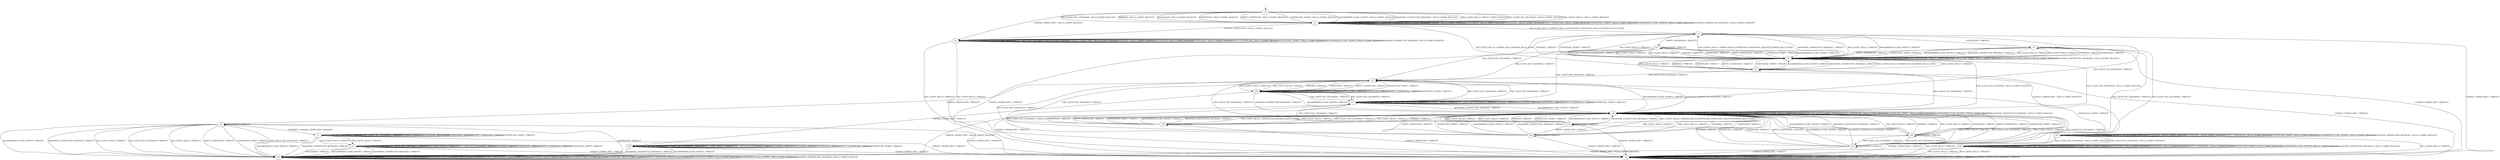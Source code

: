 digraph h8 {
s0 [label="s0"];
s1 [label="s1"];
s2 [label="s2"];
s3 [label="s3"];
s4 [label="s4"];
s17 [label="s17"];
s5 [label="s5"];
s8 [label="s8"];
s9 [label="s9"];
s13 [label="s13"];
s21 [label="s21"];
s6 [label="s6"];
s12 [label="s12"];
s14 [label="s14"];
s18 [label="s18"];
s23 [label="s23"];
s7 [label="s7"];
s10 [label="s10"];
s15 [label="s15"];
s19 [label="s19"];
s20 [label="s20"];
s24 [label="s24"];
s11 [label="s11"];
s16 [label="s16"];
s22 [label="s22"];
s0 -> s1 [label="RSA_CLIENT_HELLO / HELLO_VERIFY_REQUEST"];
s0 -> s1 [label="RSA_CLIENT_KEY_EXCHANGE / HELLO_VERIFY_REQUEST"];
s0 -> s1 [label="PSK_CLIENT_HELLO / HELLO_VERIFY_REQUEST"];
s0 -> s1 [label="PSK_CLIENT_KEY_EXCHANGE / HELLO_VERIFY_REQUEST"];
s0 -> s2 [label="CHANGE_CIPHER_SPEC / HELLO_VERIFY_REQUEST"];
s0 -> s1 [label="FINISHED / HELLO_VERIFY_REQUEST"];
s0 -> s1 [label="APPLICATION / HELLO_VERIFY_REQUEST"];
s0 -> s1 [label="CERTIFICATE / HELLO_VERIFY_REQUEST"];
s0 -> s1 [label="EMPTY_CERTIFICATE / HELLO_VERIFY_REQUEST"];
s0 -> s1 [label="CERTIFICATE_VERIFY / HELLO_VERIFY_REQUEST"];
s0 -> s1 [label="Alert(WARNING,CLOSE_NOTIFY) / HELLO_VERIFY_REQUEST"];
s0 -> s1 [label="Alert(FATAL,UNEXPECTED_MESSAGE) / HELLO_VERIFY_REQUEST"];
s1 -> s3 [label="RSA_CLIENT_HELLO / SERVER_HELLO,CERTIFICATE,CERTIFICATE_REQUEST,SERVER_HELLO_DONE"];
s1 -> s1 [label="RSA_CLIENT_KEY_EXCHANGE / HELLO_VERIFY_REQUEST"];
s1 -> s17 [label="PSK_CLIENT_HELLO / SERVER_HELLO,SERVER_HELLO_DONE"];
s1 -> s1 [label="PSK_CLIENT_KEY_EXCHANGE / HELLO_VERIFY_REQUEST"];
s1 -> s2 [label="CHANGE_CIPHER_SPEC / HELLO_VERIFY_REQUEST"];
s1 -> s1 [label="FINISHED / HELLO_VERIFY_REQUEST"];
s1 -> s1 [label="APPLICATION / HELLO_VERIFY_REQUEST"];
s1 -> s1 [label="CERTIFICATE / HELLO_VERIFY_REQUEST"];
s1 -> s1 [label="EMPTY_CERTIFICATE / HELLO_VERIFY_REQUEST"];
s1 -> s1 [label="CERTIFICATE_VERIFY / HELLO_VERIFY_REQUEST"];
s1 -> s1 [label="Alert(WARNING,CLOSE_NOTIFY) / HELLO_VERIFY_REQUEST"];
s1 -> s1 [label="Alert(FATAL,UNEXPECTED_MESSAGE) / HELLO_VERIFY_REQUEST"];
s2 -> s4 [label="RSA_CLIENT_HELLO / TIMEOUT"];
s2 -> s2 [label="RSA_CLIENT_KEY_EXCHANGE / HELLO_VERIFY_REQUEST"];
s2 -> s4 [label="PSK_CLIENT_HELLO / TIMEOUT"];
s2 -> s2 [label="PSK_CLIENT_KEY_EXCHANGE / HELLO_VERIFY_REQUEST"];
s2 -> s2 [label="CHANGE_CIPHER_SPEC / HELLO_VERIFY_REQUEST"];
s2 -> s2 [label="FINISHED / HELLO_VERIFY_REQUEST"];
s2 -> s2 [label="APPLICATION / HELLO_VERIFY_REQUEST"];
s2 -> s2 [label="CERTIFICATE / HELLO_VERIFY_REQUEST"];
s2 -> s2 [label="EMPTY_CERTIFICATE / HELLO_VERIFY_REQUEST"];
s2 -> s2 [label="CERTIFICATE_VERIFY / HELLO_VERIFY_REQUEST"];
s2 -> s2 [label="Alert(WARNING,CLOSE_NOTIFY) / HELLO_VERIFY_REQUEST"];
s2 -> s2 [label="Alert(FATAL,UNEXPECTED_MESSAGE) / HELLO_VERIFY_REQUEST"];
s3 -> s8 [label="RSA_CLIENT_HELLO / TIMEOUT"];
s3 -> s5 [label="RSA_CLIENT_KEY_EXCHANGE / TIMEOUT"];
s3 -> s8 [label="PSK_CLIENT_HELLO / TIMEOUT"];
s3 -> s13 [label="PSK_CLIENT_KEY_EXCHANGE / TIMEOUT"];
s3 -> s4 [label="CHANGE_CIPHER_SPEC / TIMEOUT"];
s3 -> s8 [label="FINISHED / TIMEOUT"];
s3 -> s3 [label="APPLICATION / TIMEOUT"];
s3 -> s9 [label="CERTIFICATE / TIMEOUT"];
s3 -> s21 [label="EMPTY_CERTIFICATE / TIMEOUT"];
s3 -> s8 [label="CERTIFICATE_VERIFY / TIMEOUT"];
s3 -> s8 [label="Alert(WARNING,CLOSE_NOTIFY) / TIMEOUT"];
s3 -> s8 [label="Alert(FATAL,UNEXPECTED_MESSAGE) / TIMEOUT"];
s4 -> s4 [label="RSA_CLIENT_HELLO / TIMEOUT"];
s4 -> s4 [label="RSA_CLIENT_KEY_EXCHANGE / TIMEOUT"];
s4 -> s4 [label="PSK_CLIENT_HELLO / TIMEOUT"];
s4 -> s4 [label="PSK_CLIENT_KEY_EXCHANGE / TIMEOUT"];
s4 -> s4 [label="CHANGE_CIPHER_SPEC / TIMEOUT"];
s4 -> s4 [label="FINISHED / TIMEOUT"];
s4 -> s4 [label="APPLICATION / TIMEOUT"];
s4 -> s4 [label="CERTIFICATE / TIMEOUT"];
s4 -> s4 [label="EMPTY_CERTIFICATE / TIMEOUT"];
s4 -> s4 [label="CERTIFICATE_VERIFY / TIMEOUT"];
s4 -> s4 [label="Alert(WARNING,CLOSE_NOTIFY) / TIMEOUT"];
s4 -> s4 [label="Alert(FATAL,UNEXPECTED_MESSAGE) / TIMEOUT"];
s17 -> s8 [label="RSA_CLIENT_HELLO / TIMEOUT"];
s17 -> s14 [label="RSA_CLIENT_KEY_EXCHANGE / TIMEOUT"];
s17 -> s8 [label="PSK_CLIENT_HELLO / TIMEOUT"];
s17 -> s5 [label="PSK_CLIENT_KEY_EXCHANGE / TIMEOUT"];
s17 -> s4 [label="CHANGE_CIPHER_SPEC / TIMEOUT"];
s17 -> s8 [label="FINISHED / TIMEOUT"];
s17 -> s17 [label="APPLICATION / TIMEOUT"];
s17 -> s8 [label="CERTIFICATE / TIMEOUT"];
s17 -> s8 [label="EMPTY_CERTIFICATE / TIMEOUT"];
s17 -> s8 [label="CERTIFICATE_VERIFY / TIMEOUT"];
s17 -> s8 [label="Alert(WARNING,CLOSE_NOTIFY) / TIMEOUT"];
s17 -> s8 [label="Alert(FATAL,UNEXPECTED_MESSAGE) / TIMEOUT"];
s5 -> s18 [label="RSA_CLIENT_HELLO / TIMEOUT"];
s5 -> s13 [label="RSA_CLIENT_KEY_EXCHANGE / TIMEOUT"];
s5 -> s18 [label="PSK_CLIENT_HELLO / TIMEOUT"];
s5 -> s13 [label="PSK_CLIENT_KEY_EXCHANGE / TIMEOUT"];
s5 -> s6 [label="CHANGE_CIPHER_SPEC / TIMEOUT"];
s5 -> s18 [label="FINISHED / TIMEOUT"];
s5 -> s5 [label="APPLICATION / TIMEOUT"];
s5 -> s18 [label="CERTIFICATE / TIMEOUT"];
s5 -> s18 [label="EMPTY_CERTIFICATE / TIMEOUT"];
s5 -> s18 [label="CERTIFICATE_VERIFY / TIMEOUT"];
s5 -> s14 [label="Alert(WARNING,CLOSE_NOTIFY) / TIMEOUT"];
s5 -> s14 [label="Alert(FATAL,UNEXPECTED_MESSAGE) / TIMEOUT"];
s8 -> s3 [label="RSA_CLIENT_HELLO / SERVER_HELLO,CERTIFICATE,CERTIFICATE_REQUEST,SERVER_HELLO_DONE"];
s8 -> s14 [label="RSA_CLIENT_KEY_EXCHANGE / HELLO_VERIFY_REQUEST"];
s8 -> s17 [label="PSK_CLIENT_HELLO / SERVER_HELLO,SERVER_HELLO_DONE"];
s8 -> s14 [label="PSK_CLIENT_KEY_EXCHANGE / HELLO_VERIFY_REQUEST"];
s8 -> s23 [label="CHANGE_CIPHER_SPEC / HELLO_VERIFY_REQUEST"];
s8 -> s8 [label="FINISHED / HELLO_VERIFY_REQUEST"];
s8 -> s8 [label="APPLICATION / HELLO_VERIFY_REQUEST"];
s8 -> s8 [label="CERTIFICATE / HELLO_VERIFY_REQUEST"];
s8 -> s8 [label="EMPTY_CERTIFICATE / HELLO_VERIFY_REQUEST"];
s8 -> s8 [label="CERTIFICATE_VERIFY / HELLO_VERIFY_REQUEST"];
s8 -> s8 [label="Alert(WARNING,CLOSE_NOTIFY) / HELLO_VERIFY_REQUEST"];
s8 -> s8 [label="Alert(FATAL,UNEXPECTED_MESSAGE) / HELLO_VERIFY_REQUEST"];
s9 -> s8 [label="RSA_CLIENT_HELLO / TIMEOUT"];
s9 -> s12 [label="RSA_CLIENT_KEY_EXCHANGE / TIMEOUT"];
s9 -> s8 [label="PSK_CLIENT_HELLO / TIMEOUT"];
s9 -> s12 [label="PSK_CLIENT_KEY_EXCHANGE / TIMEOUT"];
s9 -> s4 [label="CHANGE_CIPHER_SPEC / TIMEOUT"];
s9 -> s8 [label="FINISHED / TIMEOUT"];
s9 -> s9 [label="APPLICATION / TIMEOUT"];
s9 -> s8 [label="CERTIFICATE / TIMEOUT"];
s9 -> s8 [label="EMPTY_CERTIFICATE / TIMEOUT"];
s9 -> s8 [label="CERTIFICATE_VERIFY / TIMEOUT"];
s9 -> s8 [label="Alert(WARNING,CLOSE_NOTIFY) / TIMEOUT"];
s9 -> s8 [label="Alert(FATAL,UNEXPECTED_MESSAGE) / TIMEOUT"];
s13 -> s13 [label="RSA_CLIENT_HELLO / TIMEOUT"];
s13 -> s13 [label="RSA_CLIENT_KEY_EXCHANGE / TIMEOUT"];
s13 -> s13 [label="PSK_CLIENT_HELLO / TIMEOUT"];
s13 -> s13 [label="PSK_CLIENT_KEY_EXCHANGE / TIMEOUT"];
s13 -> s4 [label="CHANGE_CIPHER_SPEC / TIMEOUT"];
s13 -> s13 [label="FINISHED / TIMEOUT"];
s13 -> s13 [label="APPLICATION / TIMEOUT"];
s13 -> s13 [label="CERTIFICATE / TIMEOUT"];
s13 -> s13 [label="EMPTY_CERTIFICATE / TIMEOUT"];
s13 -> s13 [label="CERTIFICATE_VERIFY / TIMEOUT"];
s13 -> s14 [label="Alert(WARNING,CLOSE_NOTIFY) / TIMEOUT"];
s13 -> s14 [label="Alert(FATAL,UNEXPECTED_MESSAGE) / TIMEOUT"];
s21 -> s8 [label="RSA_CLIENT_HELLO / TIMEOUT"];
s21 -> s5 [label="RSA_CLIENT_KEY_EXCHANGE / TIMEOUT"];
s21 -> s8 [label="PSK_CLIENT_HELLO / TIMEOUT"];
s21 -> s13 [label="PSK_CLIENT_KEY_EXCHANGE / TIMEOUT"];
s21 -> s4 [label="CHANGE_CIPHER_SPEC / TIMEOUT"];
s21 -> s8 [label="FINISHED / TIMEOUT"];
s21 -> s21 [label="APPLICATION / TIMEOUT"];
s21 -> s8 [label="CERTIFICATE / TIMEOUT"];
s21 -> s8 [label="EMPTY_CERTIFICATE / TIMEOUT"];
s21 -> s8 [label="CERTIFICATE_VERIFY / TIMEOUT"];
s21 -> s8 [label="Alert(WARNING,CLOSE_NOTIFY) / TIMEOUT"];
s21 -> s8 [label="Alert(FATAL,UNEXPECTED_MESSAGE) / TIMEOUT"];
s6 -> s10 [label="RSA_CLIENT_HELLO / TIMEOUT"];
s6 -> s10 [label="RSA_CLIENT_KEY_EXCHANGE / TIMEOUT"];
s6 -> s10 [label="PSK_CLIENT_HELLO / TIMEOUT"];
s6 -> s10 [label="PSK_CLIENT_KEY_EXCHANGE / TIMEOUT"];
s6 -> s4 [label="CHANGE_CIPHER_SPEC / TIMEOUT"];
s6 -> s7 [label="FINISHED / CHANGE_CIPHER_SPEC,FINISHED"];
s6 -> s6 [label="APPLICATION / TIMEOUT"];
s6 -> s10 [label="CERTIFICATE / TIMEOUT"];
s6 -> s10 [label="EMPTY_CERTIFICATE / TIMEOUT"];
s6 -> s10 [label="CERTIFICATE_VERIFY / TIMEOUT"];
s6 -> s10 [label="Alert(WARNING,CLOSE_NOTIFY) / TIMEOUT"];
s6 -> s10 [label="Alert(FATAL,UNEXPECTED_MESSAGE) / TIMEOUT"];
s12 -> s14 [label="RSA_CLIENT_HELLO / TIMEOUT"];
s12 -> s14 [label="RSA_CLIENT_KEY_EXCHANGE / TIMEOUT"];
s12 -> s14 [label="PSK_CLIENT_HELLO / TIMEOUT"];
s12 -> s14 [label="PSK_CLIENT_KEY_EXCHANGE / TIMEOUT"];
s12 -> s4 [label="CHANGE_CIPHER_SPEC / TIMEOUT"];
s12 -> s14 [label="FINISHED / TIMEOUT"];
s12 -> s12 [label="APPLICATION / TIMEOUT"];
s12 -> s14 [label="CERTIFICATE / TIMEOUT"];
s12 -> s14 [label="EMPTY_CERTIFICATE / TIMEOUT"];
s12 -> s5 [label="CERTIFICATE_VERIFY / TIMEOUT"];
s12 -> s14 [label="Alert(WARNING,CLOSE_NOTIFY) / TIMEOUT"];
s12 -> s14 [label="Alert(FATAL,UNEXPECTED_MESSAGE) / TIMEOUT"];
s14 -> s15 [label="RSA_CLIENT_HELLO / SERVER_HELLO,CERTIFICATE,CERTIFICATE_REQUEST,SERVER_HELLO_DONE"];
s14 -> s14 [label="RSA_CLIENT_KEY_EXCHANGE / HELLO_VERIFY_REQUEST"];
s14 -> s19 [label="PSK_CLIENT_HELLO / SERVER_HELLO,SERVER_HELLO_DONE"];
s14 -> s14 [label="PSK_CLIENT_KEY_EXCHANGE / HELLO_VERIFY_REQUEST"];
s14 -> s10 [label="CHANGE_CIPHER_SPEC / HELLO_VERIFY_REQUEST"];
s14 -> s14 [label="FINISHED / HELLO_VERIFY_REQUEST"];
s14 -> s14 [label="APPLICATION / HELLO_VERIFY_REQUEST"];
s14 -> s14 [label="CERTIFICATE / HELLO_VERIFY_REQUEST"];
s14 -> s14 [label="EMPTY_CERTIFICATE / HELLO_VERIFY_REQUEST"];
s14 -> s14 [label="CERTIFICATE_VERIFY / HELLO_VERIFY_REQUEST"];
s14 -> s14 [label="Alert(WARNING,CLOSE_NOTIFY) / HELLO_VERIFY_REQUEST"];
s14 -> s14 [label="Alert(FATAL,UNEXPECTED_MESSAGE) / HELLO_VERIFY_REQUEST"];
s18 -> s18 [label="RSA_CLIENT_HELLO / TIMEOUT"];
s18 -> s13 [label="RSA_CLIENT_KEY_EXCHANGE / TIMEOUT"];
s18 -> s18 [label="PSK_CLIENT_HELLO / TIMEOUT"];
s18 -> s13 [label="PSK_CLIENT_KEY_EXCHANGE / TIMEOUT"];
s18 -> s20 [label="CHANGE_CIPHER_SPEC / TIMEOUT"];
s18 -> s18 [label="FINISHED / TIMEOUT"];
s18 -> s18 [label="APPLICATION / TIMEOUT"];
s18 -> s18 [label="CERTIFICATE / TIMEOUT"];
s18 -> s18 [label="EMPTY_CERTIFICATE / TIMEOUT"];
s18 -> s18 [label="CERTIFICATE_VERIFY / TIMEOUT"];
s18 -> s14 [label="Alert(WARNING,CLOSE_NOTIFY) / TIMEOUT"];
s18 -> s14 [label="Alert(FATAL,UNEXPECTED_MESSAGE) / TIMEOUT"];
s23 -> s4 [label="RSA_CLIENT_HELLO / TIMEOUT"];
s23 -> s24 [label="RSA_CLIENT_KEY_EXCHANGE / HELLO_VERIFY_REQUEST"];
s23 -> s4 [label="PSK_CLIENT_HELLO / TIMEOUT"];
s23 -> s24 [label="PSK_CLIENT_KEY_EXCHANGE / HELLO_VERIFY_REQUEST"];
s23 -> s23 [label="CHANGE_CIPHER_SPEC / HELLO_VERIFY_REQUEST"];
s23 -> s23 [label="FINISHED / HELLO_VERIFY_REQUEST"];
s23 -> s23 [label="APPLICATION / HELLO_VERIFY_REQUEST"];
s23 -> s23 [label="CERTIFICATE / HELLO_VERIFY_REQUEST"];
s23 -> s23 [label="EMPTY_CERTIFICATE / HELLO_VERIFY_REQUEST"];
s23 -> s23 [label="CERTIFICATE_VERIFY / HELLO_VERIFY_REQUEST"];
s23 -> s23 [label="Alert(WARNING,CLOSE_NOTIFY) / HELLO_VERIFY_REQUEST"];
s23 -> s23 [label="Alert(FATAL,UNEXPECTED_MESSAGE) / HELLO_VERIFY_REQUEST"];
s7 -> s11 [label="RSA_CLIENT_HELLO / TIMEOUT"];
s7 -> s7 [label="RSA_CLIENT_KEY_EXCHANGE / TIMEOUT"];
s7 -> s11 [label="PSK_CLIENT_HELLO / TIMEOUT"];
s7 -> s7 [label="PSK_CLIENT_KEY_EXCHANGE / TIMEOUT"];
s7 -> s4 [label="CHANGE_CIPHER_SPEC / TIMEOUT"];
s7 -> s7 [label="FINISHED / TIMEOUT"];
s7 -> s7 [label="APPLICATION / APPLICATION"];
s7 -> s7 [label="CERTIFICATE / TIMEOUT"];
s7 -> s7 [label="EMPTY_CERTIFICATE / TIMEOUT"];
s7 -> s7 [label="CERTIFICATE_VERIFY / TIMEOUT"];
s7 -> s10 [label="Alert(WARNING,CLOSE_NOTIFY) / TIMEOUT"];
s7 -> s10 [label="Alert(FATAL,UNEXPECTED_MESSAGE) / TIMEOUT"];
s10 -> s10 [label="RSA_CLIENT_HELLO / HELLO_VERIFY_REQUEST"];
s10 -> s10 [label="RSA_CLIENT_KEY_EXCHANGE / HELLO_VERIFY_REQUEST"];
s10 -> s10 [label="PSK_CLIENT_HELLO / HELLO_VERIFY_REQUEST"];
s10 -> s10 [label="PSK_CLIENT_KEY_EXCHANGE / HELLO_VERIFY_REQUEST"];
s10 -> s10 [label="CHANGE_CIPHER_SPEC / HELLO_VERIFY_REQUEST"];
s10 -> s10 [label="FINISHED / HELLO_VERIFY_REQUEST"];
s10 -> s10 [label="APPLICATION / HELLO_VERIFY_REQUEST"];
s10 -> s10 [label="CERTIFICATE / HELLO_VERIFY_REQUEST"];
s10 -> s10 [label="EMPTY_CERTIFICATE / HELLO_VERIFY_REQUEST"];
s10 -> s10 [label="CERTIFICATE_VERIFY / HELLO_VERIFY_REQUEST"];
s10 -> s10 [label="Alert(WARNING,CLOSE_NOTIFY) / HELLO_VERIFY_REQUEST"];
s10 -> s10 [label="Alert(FATAL,UNEXPECTED_MESSAGE) / HELLO_VERIFY_REQUEST"];
s15 -> s14 [label="RSA_CLIENT_HELLO / TIMEOUT"];
s15 -> s5 [label="RSA_CLIENT_KEY_EXCHANGE / TIMEOUT"];
s15 -> s14 [label="PSK_CLIENT_HELLO / TIMEOUT"];
s15 -> s13 [label="PSK_CLIENT_KEY_EXCHANGE / TIMEOUT"];
s15 -> s4 [label="CHANGE_CIPHER_SPEC / TIMEOUT"];
s15 -> s14 [label="FINISHED / TIMEOUT"];
s15 -> s15 [label="APPLICATION / TIMEOUT"];
s15 -> s16 [label="CERTIFICATE / TIMEOUT"];
s15 -> s22 [label="EMPTY_CERTIFICATE / TIMEOUT"];
s15 -> s14 [label="CERTIFICATE_VERIFY / TIMEOUT"];
s15 -> s14 [label="Alert(WARNING,CLOSE_NOTIFY) / TIMEOUT"];
s15 -> s14 [label="Alert(FATAL,UNEXPECTED_MESSAGE) / TIMEOUT"];
s19 -> s14 [label="RSA_CLIENT_HELLO / TIMEOUT"];
s19 -> s14 [label="RSA_CLIENT_KEY_EXCHANGE / TIMEOUT"];
s19 -> s14 [label="PSK_CLIENT_HELLO / TIMEOUT"];
s19 -> s5 [label="PSK_CLIENT_KEY_EXCHANGE / TIMEOUT"];
s19 -> s4 [label="CHANGE_CIPHER_SPEC / TIMEOUT"];
s19 -> s14 [label="FINISHED / TIMEOUT"];
s19 -> s19 [label="APPLICATION / TIMEOUT"];
s19 -> s14 [label="CERTIFICATE / TIMEOUT"];
s19 -> s14 [label="EMPTY_CERTIFICATE / TIMEOUT"];
s19 -> s14 [label="CERTIFICATE_VERIFY / TIMEOUT"];
s19 -> s14 [label="Alert(WARNING,CLOSE_NOTIFY) / TIMEOUT"];
s19 -> s14 [label="Alert(FATAL,UNEXPECTED_MESSAGE) / TIMEOUT"];
s20 -> s20 [label="RSA_CLIENT_HELLO / TIMEOUT"];
s20 -> s20 [label="RSA_CLIENT_KEY_EXCHANGE / TIMEOUT"];
s20 -> s20 [label="PSK_CLIENT_HELLO / TIMEOUT"];
s20 -> s20 [label="PSK_CLIENT_KEY_EXCHANGE / TIMEOUT"];
s20 -> s4 [label="CHANGE_CIPHER_SPEC / TIMEOUT"];
s20 -> s20 [label="FINISHED / TIMEOUT"];
s20 -> s20 [label="APPLICATION / TIMEOUT"];
s20 -> s20 [label="CERTIFICATE / TIMEOUT"];
s20 -> s20 [label="EMPTY_CERTIFICATE / TIMEOUT"];
s20 -> s20 [label="CERTIFICATE_VERIFY / TIMEOUT"];
s20 -> s10 [label="Alert(WARNING,CLOSE_NOTIFY) / TIMEOUT"];
s20 -> s10 [label="Alert(FATAL,UNEXPECTED_MESSAGE) / TIMEOUT"];
s24 -> s4 [label="RSA_CLIENT_HELLO / TIMEOUT"];
s24 -> s24 [label="RSA_CLIENT_KEY_EXCHANGE / HELLO_VERIFY_REQUEST"];
s24 -> s4 [label="PSK_CLIENT_HELLO / TIMEOUT"];
s24 -> s24 [label="PSK_CLIENT_KEY_EXCHANGE / HELLO_VERIFY_REQUEST"];
s24 -> s10 [label="CHANGE_CIPHER_SPEC / HELLO_VERIFY_REQUEST"];
s24 -> s24 [label="FINISHED / HELLO_VERIFY_REQUEST"];
s24 -> s24 [label="APPLICATION / HELLO_VERIFY_REQUEST"];
s24 -> s24 [label="CERTIFICATE / HELLO_VERIFY_REQUEST"];
s24 -> s24 [label="EMPTY_CERTIFICATE / HELLO_VERIFY_REQUEST"];
s24 -> s24 [label="CERTIFICATE_VERIFY / HELLO_VERIFY_REQUEST"];
s24 -> s24 [label="Alert(WARNING,CLOSE_NOTIFY) / HELLO_VERIFY_REQUEST"];
s24 -> s24 [label="Alert(FATAL,UNEXPECTED_MESSAGE) / HELLO_VERIFY_REQUEST"];
s11 -> s11 [label="RSA_CLIENT_HELLO / TIMEOUT"];
s11 -> s11 [label="RSA_CLIENT_KEY_EXCHANGE / TIMEOUT"];
s11 -> s11 [label="PSK_CLIENT_HELLO / TIMEOUT"];
s11 -> s11 [label="PSK_CLIENT_KEY_EXCHANGE / TIMEOUT"];
s11 -> s4 [label="CHANGE_CIPHER_SPEC / TIMEOUT"];
s11 -> s11 [label="FINISHED / TIMEOUT"];
s11 -> s10 [label="APPLICATION / TIMEOUT"];
s11 -> s11 [label="CERTIFICATE / TIMEOUT"];
s11 -> s11 [label="EMPTY_CERTIFICATE / TIMEOUT"];
s11 -> s11 [label="CERTIFICATE_VERIFY / TIMEOUT"];
s11 -> s10 [label="Alert(WARNING,CLOSE_NOTIFY) / TIMEOUT"];
s11 -> s10 [label="Alert(FATAL,UNEXPECTED_MESSAGE) / TIMEOUT"];
s16 -> s14 [label="RSA_CLIENT_HELLO / TIMEOUT"];
s16 -> s12 [label="RSA_CLIENT_KEY_EXCHANGE / TIMEOUT"];
s16 -> s14 [label="PSK_CLIENT_HELLO / TIMEOUT"];
s16 -> s12 [label="PSK_CLIENT_KEY_EXCHANGE / TIMEOUT"];
s16 -> s4 [label="CHANGE_CIPHER_SPEC / TIMEOUT"];
s16 -> s14 [label="FINISHED / TIMEOUT"];
s16 -> s16 [label="APPLICATION / TIMEOUT"];
s16 -> s14 [label="CERTIFICATE / TIMEOUT"];
s16 -> s14 [label="EMPTY_CERTIFICATE / TIMEOUT"];
s16 -> s14 [label="CERTIFICATE_VERIFY / TIMEOUT"];
s16 -> s14 [label="Alert(WARNING,CLOSE_NOTIFY) / TIMEOUT"];
s16 -> s14 [label="Alert(FATAL,UNEXPECTED_MESSAGE) / TIMEOUT"];
s22 -> s14 [label="RSA_CLIENT_HELLO / TIMEOUT"];
s22 -> s5 [label="RSA_CLIENT_KEY_EXCHANGE / TIMEOUT"];
s22 -> s14 [label="PSK_CLIENT_HELLO / TIMEOUT"];
s22 -> s13 [label="PSK_CLIENT_KEY_EXCHANGE / TIMEOUT"];
s22 -> s4 [label="CHANGE_CIPHER_SPEC / TIMEOUT"];
s22 -> s14 [label="FINISHED / TIMEOUT"];
s22 -> s22 [label="APPLICATION / TIMEOUT"];
s22 -> s14 [label="CERTIFICATE / TIMEOUT"];
s22 -> s14 [label="EMPTY_CERTIFICATE / TIMEOUT"];
s22 -> s14 [label="CERTIFICATE_VERIFY / TIMEOUT"];
s22 -> s14 [label="Alert(WARNING,CLOSE_NOTIFY) / TIMEOUT"];
s22 -> s14 [label="Alert(FATAL,UNEXPECTED_MESSAGE) / TIMEOUT"];
__start0 [shape=none, label=""];
__start0 -> s0 [label=""];
}
